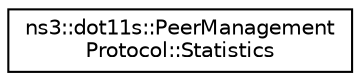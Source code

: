 digraph "Graphical Class Hierarchy"
{
 // LATEX_PDF_SIZE
  edge [fontname="Helvetica",fontsize="10",labelfontname="Helvetica",labelfontsize="10"];
  node [fontname="Helvetica",fontsize="10",shape=record];
  rankdir="LR";
  Node0 [label="ns3::dot11s::PeerManagement\lProtocol::Statistics",height=0.2,width=0.4,color="black", fillcolor="white", style="filled",URL="$structns3_1_1dot11s_1_1_peer_management_protocol_1_1_statistics.html",tooltip="Statistics structure."];
}

